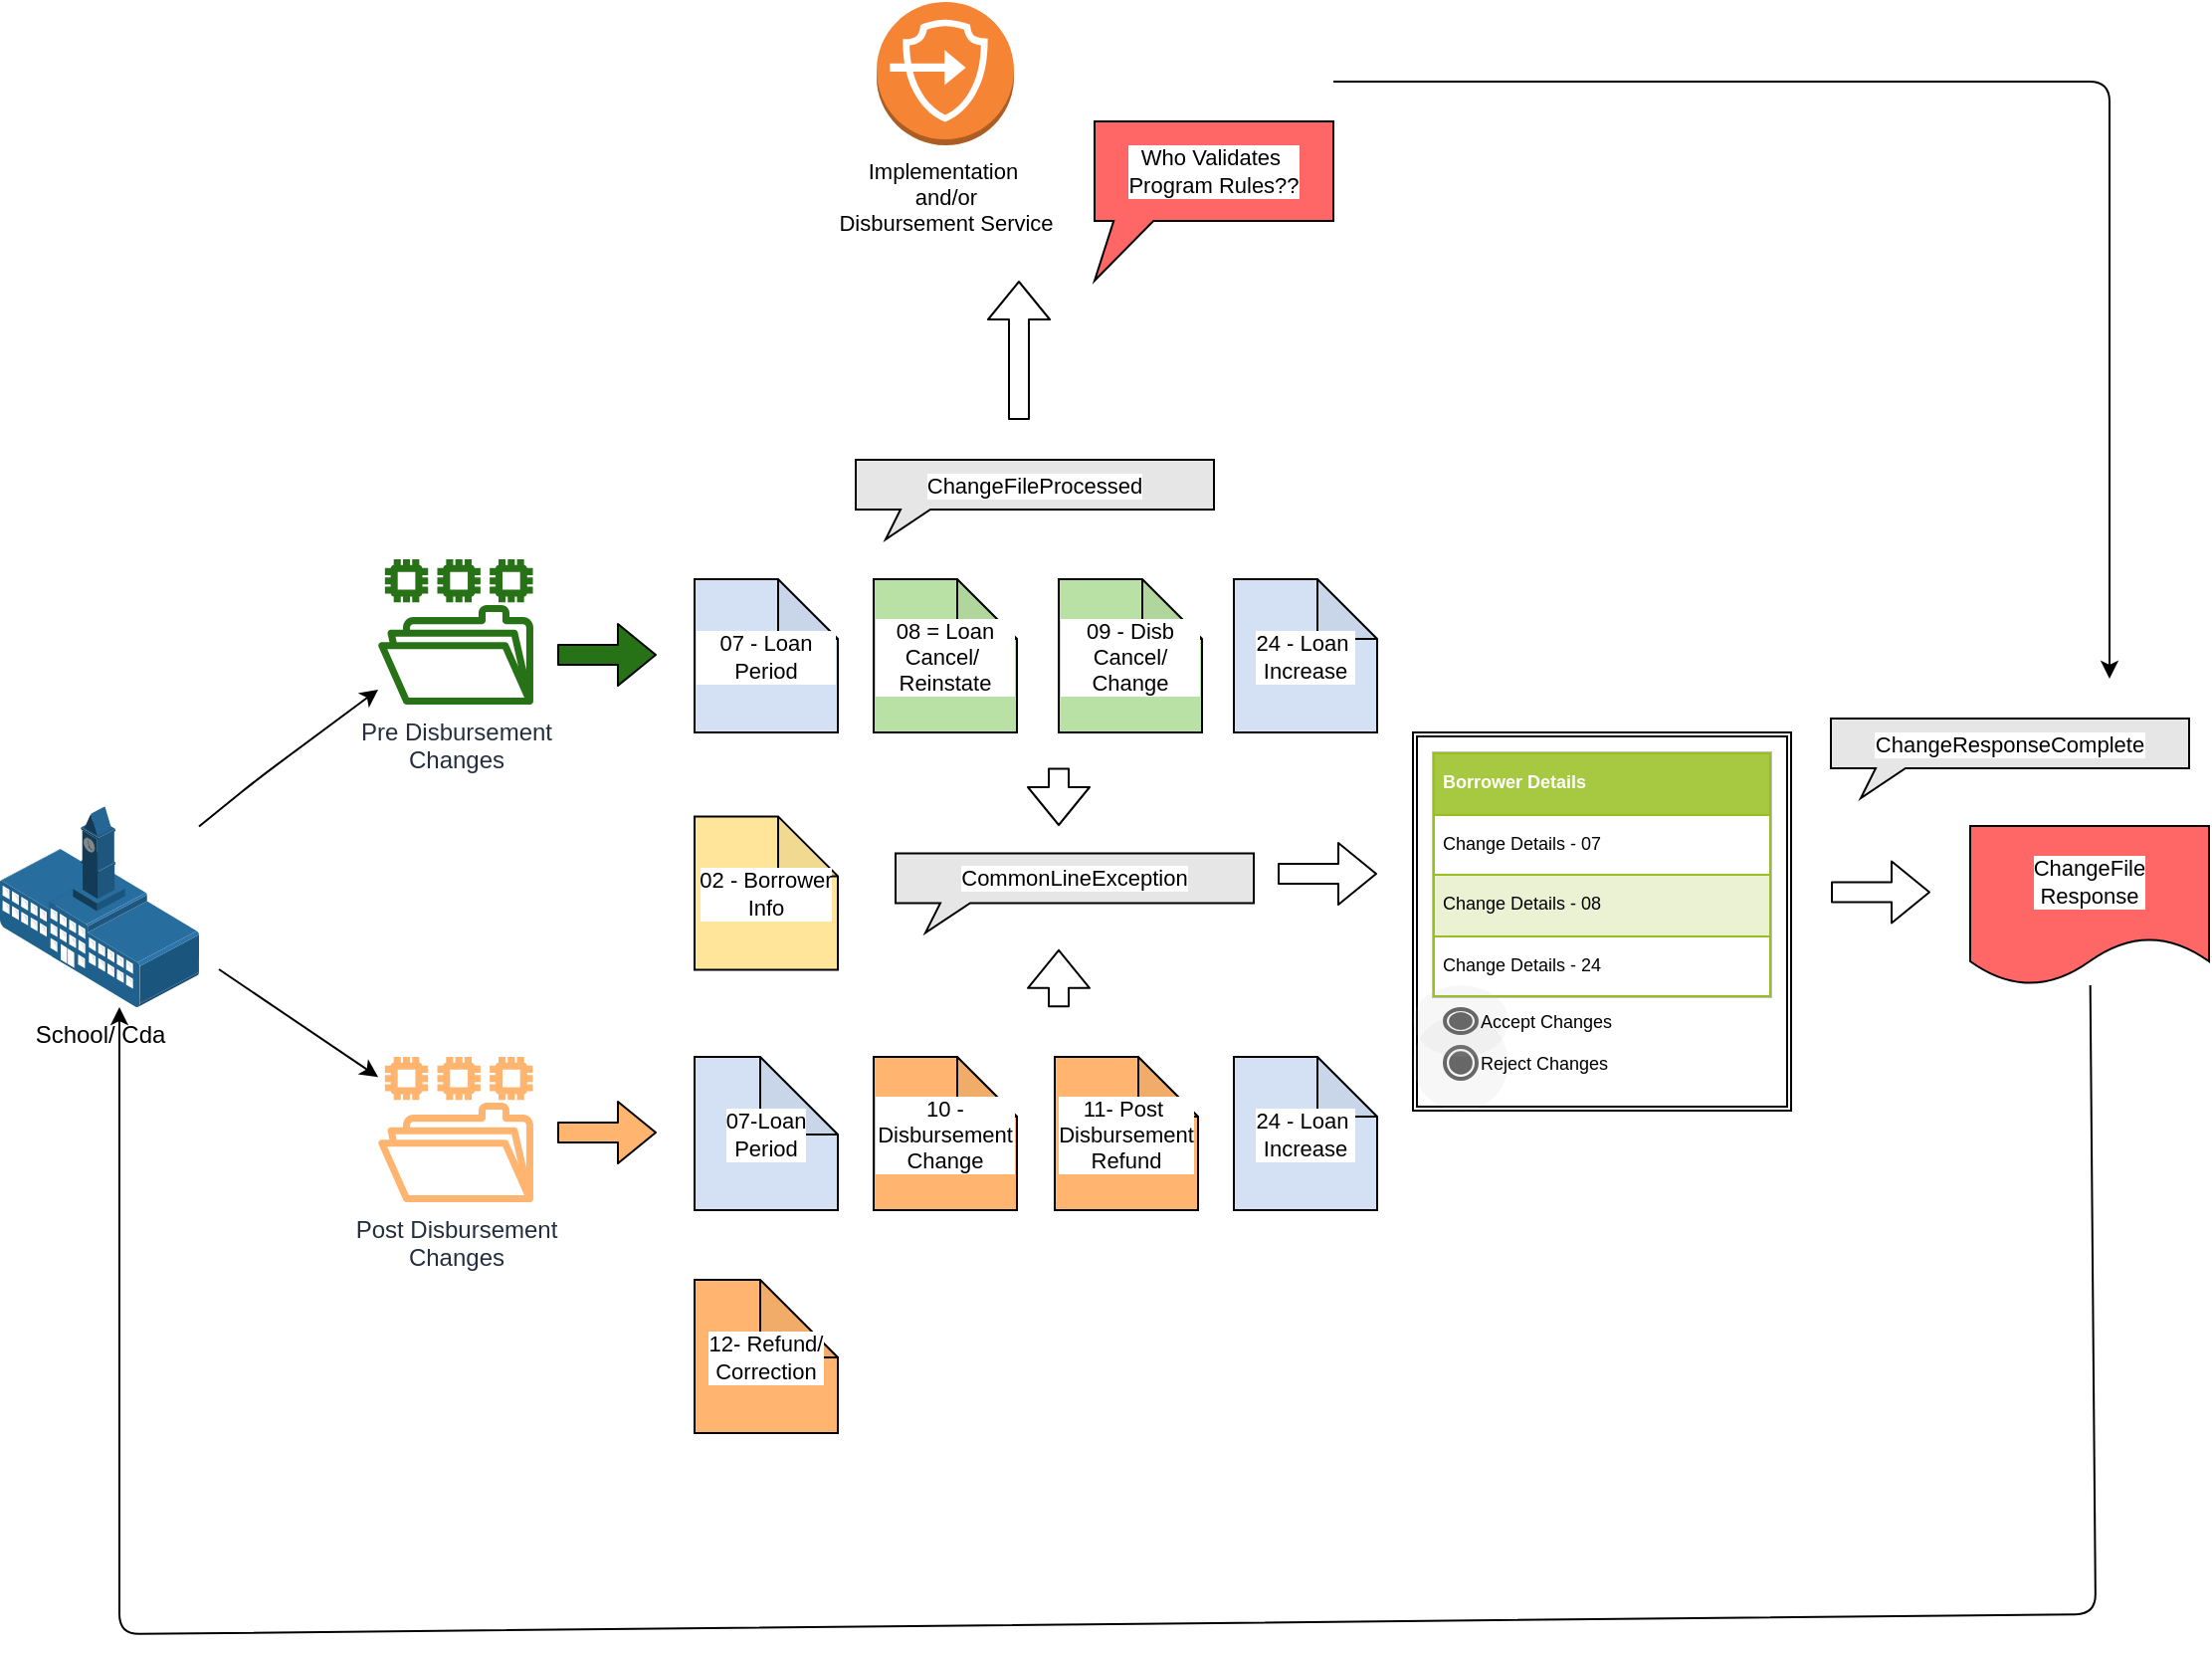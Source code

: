 <mxfile version="14.8.3" type="github">
  <diagram id="K0j5OCTELVZv-EC5O6D2" name="Page-1">
    <mxGraphModel dx="1365" dy="680" grid="1" gridSize="10" guides="1" tooltips="1" connect="1" arrows="1" fold="1" page="1" pageScale="1" pageWidth="1100" pageHeight="850" math="0" shadow="0">
      <root>
        <mxCell id="0" />
        <mxCell id="1" parent="0" />
        <mxCell id="yJGauPnEhfRK39gL0J9s-20" value="School/ Cda" style="points=[];aspect=fixed;html=1;align=center;shadow=0;dashed=0;image;image=img/lib/allied_telesis/buildings/School_Building.svg;labelBackgroundColor=white;fillColor=#FFFF99;" vertex="1" parent="1">
          <mxGeometry x="50" y="494" width="100" height="101.09" as="geometry" />
        </mxCell>
        <mxCell id="yJGauPnEhfRK39gL0J9s-29" value="07 - Loan Period" style="shape=note;whiteSpace=wrap;html=1;backgroundOutline=1;darkOpacity=0.05;labelBackgroundColor=white;fillColor=#D4E1F5;verticalAlign=middle;fontSize=11;" vertex="1" parent="1">
          <mxGeometry x="399" y="380" width="72" height="77" as="geometry" />
        </mxCell>
        <mxCell id="yJGauPnEhfRK39gL0J9s-30" value="08 = Loan Cancel/&amp;nbsp;&lt;br style=&quot;font-size: 11px;&quot;&gt;Reinstate" style="shape=note;whiteSpace=wrap;html=1;backgroundOutline=1;darkOpacity=0.05;labelBackgroundColor=white;fillColor=#B9E0A5;verticalAlign=middle;fontSize=11;" vertex="1" parent="1">
          <mxGeometry x="489" y="380" width="72" height="77" as="geometry" />
        </mxCell>
        <mxCell id="yJGauPnEhfRK39gL0J9s-31" value="09 - Disb&lt;br style=&quot;font-size: 11px;&quot;&gt;Cancel/ Change" style="shape=note;whiteSpace=wrap;html=1;backgroundOutline=1;darkOpacity=0.05;labelBackgroundColor=white;fillColor=#B9E0A5;verticalAlign=middle;fontSize=11;" vertex="1" parent="1">
          <mxGeometry x="582" y="380" width="72" height="77" as="geometry" />
        </mxCell>
        <mxCell id="yJGauPnEhfRK39gL0J9s-32" value="24 - Loan&amp;nbsp;&lt;br style=&quot;font-size: 11px;&quot;&gt;Increase" style="shape=note;whiteSpace=wrap;html=1;backgroundOutline=1;darkOpacity=0.05;labelBackgroundColor=white;fillColor=#D4E1F5;verticalAlign=middle;fontSize=11;" vertex="1" parent="1">
          <mxGeometry x="670" y="380" width="72" height="77" as="geometry" />
        </mxCell>
        <mxCell id="yJGauPnEhfRK39gL0J9s-33" value="02 - Borrower&lt;br style=&quot;font-size: 11px;&quot;&gt;Info" style="shape=note;whiteSpace=wrap;html=1;backgroundOutline=1;darkOpacity=0.05;labelBackgroundColor=white;fillColor=#FFE599;verticalAlign=middle;fontSize=11;" vertex="1" parent="1">
          <mxGeometry x="399" y="499.2" width="72" height="77" as="geometry" />
        </mxCell>
        <mxCell id="yJGauPnEhfRK39gL0J9s-34" value="07-Loan&lt;br style=&quot;font-size: 11px;&quot;&gt;Period" style="shape=note;whiteSpace=wrap;html=1;backgroundOutline=1;darkOpacity=0.05;labelBackgroundColor=white;fillColor=#D4E1F5;verticalAlign=middle;size=39;fontSize=11;" vertex="1" parent="1">
          <mxGeometry x="399" y="620" width="72" height="77" as="geometry" />
        </mxCell>
        <mxCell id="yJGauPnEhfRK39gL0J9s-35" value="10 - Disbursement&lt;br style=&quot;font-size: 11px;&quot;&gt;Change" style="shape=note;whiteSpace=wrap;html=1;backgroundOutline=1;darkOpacity=0.05;labelBackgroundColor=white;fillColor=#FFB570;verticalAlign=middle;fontSize=11;" vertex="1" parent="1">
          <mxGeometry x="489" y="620" width="72" height="77" as="geometry" />
        </mxCell>
        <mxCell id="yJGauPnEhfRK39gL0J9s-36" value="11- Post&amp;nbsp;&lt;br style=&quot;font-size: 11px;&quot;&gt;Disbursement&lt;br style=&quot;font-size: 11px;&quot;&gt;Refund" style="shape=note;whiteSpace=wrap;html=1;backgroundOutline=1;darkOpacity=0.05;labelBackgroundColor=white;fillColor=#FFB570;verticalAlign=middle;fontSize=11;" vertex="1" parent="1">
          <mxGeometry x="580" y="620" width="72" height="77" as="geometry" />
        </mxCell>
        <mxCell id="yJGauPnEhfRK39gL0J9s-38" value="12- Refund/&lt;br style=&quot;font-size: 11px;&quot;&gt;Correction" style="shape=note;whiteSpace=wrap;html=1;backgroundOutline=1;darkOpacity=0.05;labelBackgroundColor=white;fillColor=#FFB570;verticalAlign=middle;size=39;fontSize=11;" vertex="1" parent="1">
          <mxGeometry x="399" y="732" width="72" height="77" as="geometry" />
        </mxCell>
        <mxCell id="yJGauPnEhfRK39gL0J9s-39" value="24 - Loan&amp;nbsp;&lt;br style=&quot;font-size: 11px;&quot;&gt;Increase" style="shape=note;whiteSpace=wrap;html=1;backgroundOutline=1;darkOpacity=0.05;labelBackgroundColor=white;fillColor=#D4E1F5;verticalAlign=middle;fontSize=11;" vertex="1" parent="1">
          <mxGeometry x="670" y="620" width="72" height="77" as="geometry" />
        </mxCell>
        <mxCell id="yJGauPnEhfRK39gL0J9s-40" value="Pre Disbursement&lt;br&gt;Changes" style="outlineConnect=0;fontColor=#232F3E;gradientColor=none;fillColor=#277116;strokeColor=none;dashed=0;verticalLabelPosition=bottom;verticalAlign=top;align=center;html=1;fontSize=12;fontStyle=0;aspect=fixed;pointerEvents=1;shape=mxgraph.aws4.file_system;labelBackgroundColor=white;" vertex="1" parent="1">
          <mxGeometry x="240" y="370" width="78" height="73" as="geometry" />
        </mxCell>
        <mxCell id="yJGauPnEhfRK39gL0J9s-41" value="Post Disbursement&lt;br&gt;Changes" style="outlineConnect=0;fontColor=#232F3E;gradientColor=none;fillColor=#FFB570;strokeColor=none;dashed=0;verticalLabelPosition=bottom;verticalAlign=top;align=center;html=1;fontSize=12;fontStyle=0;aspect=fixed;pointerEvents=1;shape=mxgraph.aws4.file_system;labelBackgroundColor=white;" vertex="1" parent="1">
          <mxGeometry x="240" y="620" width="78" height="73" as="geometry" />
        </mxCell>
        <mxCell id="yJGauPnEhfRK39gL0J9s-43" value="" style="endArrow=classic;html=1;fontSize=11;" edge="1" parent="1" source="yJGauPnEhfRK39gL0J9s-20" target="yJGauPnEhfRK39gL0J9s-40">
          <mxGeometry width="50" height="50" relative="1" as="geometry">
            <mxPoint x="170" y="500" as="sourcePoint" />
            <mxPoint x="230" y="490" as="targetPoint" />
            <Array as="points">
              <mxPoint x="180" y="480" />
            </Array>
          </mxGeometry>
        </mxCell>
        <mxCell id="yJGauPnEhfRK39gL0J9s-44" value="" style="endArrow=classic;html=1;fontSize=11;" edge="1" parent="1" target="yJGauPnEhfRK39gL0J9s-41">
          <mxGeometry width="50" height="50" relative="1" as="geometry">
            <mxPoint x="160" y="576" as="sourcePoint" />
            <mxPoint x="210" y="660" as="targetPoint" />
          </mxGeometry>
        </mxCell>
        <mxCell id="yJGauPnEhfRK39gL0J9s-47" value="ChangeFileProcessed" style="whiteSpace=wrap;html=1;shape=mxgraph.basic.rectCallout;dx=30;dy=15;boundedLbl=1;labelBackgroundColor=white;fontSize=11;fillColor=#E6E6E6;verticalAlign=middle;" vertex="1" parent="1">
          <mxGeometry x="480" y="320" width="180" height="40" as="geometry" />
        </mxCell>
        <mxCell id="yJGauPnEhfRK39gL0J9s-48" value="" style="shape=flexArrow;endArrow=classic;html=1;fontSize=11;" edge="1" parent="1">
          <mxGeometry width="50" height="50" relative="1" as="geometry">
            <mxPoint x="562" y="300" as="sourcePoint" />
            <mxPoint x="562" y="230" as="targetPoint" />
          </mxGeometry>
        </mxCell>
        <mxCell id="yJGauPnEhfRK39gL0J9s-49" value="Who Validates&amp;nbsp;&lt;br&gt;Program Rules??" style="shape=callout;whiteSpace=wrap;html=1;perimeter=calloutPerimeter;labelBackgroundColor=white;fontSize=11;fillColor=#FF6666;verticalAlign=middle;size=30;position=0.08;position2=0;" vertex="1" parent="1">
          <mxGeometry x="600" y="150" width="120" height="80" as="geometry" />
        </mxCell>
        <mxCell id="yJGauPnEhfRK39gL0J9s-51" value="Implementation&amp;nbsp;&lt;br&gt;and/or&lt;br&gt;Disbursement Service" style="outlineConnect=0;dashed=0;verticalLabelPosition=bottom;verticalAlign=top;align=center;html=1;shape=mxgraph.aws3.endpoints;fillColor=#F58534;gradientColor=none;labelBackgroundColor=white;fontSize=11;" vertex="1" parent="1">
          <mxGeometry x="490.5" y="90" width="69" height="72" as="geometry" />
        </mxCell>
        <mxCell id="yJGauPnEhfRK39gL0J9s-52" value="CommonLineException" style="whiteSpace=wrap;html=1;shape=mxgraph.basic.rectCallout;dx=30;dy=15;boundedLbl=1;labelBackgroundColor=white;fontSize=11;fillColor=#E6E6E6;verticalAlign=middle;" vertex="1" parent="1">
          <mxGeometry x="500" y="517.7" width="180" height="40" as="geometry" />
        </mxCell>
        <mxCell id="yJGauPnEhfRK39gL0J9s-53" value="ChangeFile&lt;br&gt;Response" style="shape=document;whiteSpace=wrap;html=1;boundedLbl=1;labelBackgroundColor=white;fontSize=11;fillColor=#FF6666;verticalAlign=middle;" vertex="1" parent="1">
          <mxGeometry x="1040" y="504.0" width="120" height="80" as="geometry" />
        </mxCell>
        <mxCell id="yJGauPnEhfRK39gL0J9s-55" value="" style="endArrow=classic;html=1;fontSize=11;" edge="1" parent="1" source="yJGauPnEhfRK39gL0J9s-53">
          <mxGeometry width="50" height="50" relative="1" as="geometry">
            <mxPoint x="740" y="950" as="sourcePoint" />
            <mxPoint x="110" y="595" as="targetPoint" />
            <Array as="points">
              <mxPoint x="1103" y="900" />
              <mxPoint x="110" y="910" />
            </Array>
          </mxGeometry>
        </mxCell>
        <mxCell id="yJGauPnEhfRK39gL0J9s-66" value="" style="shape=ext;double=1;whiteSpace=wrap;html=1;aspect=fixed;labelBackgroundColor=white;fontSize=11;fillColor=#FFFFFF;verticalAlign=middle;" vertex="1" parent="1">
          <mxGeometry x="760" y="457" width="190" height="190" as="geometry" />
        </mxCell>
        <mxCell id="yJGauPnEhfRK39gL0J9s-62" value="" style="shape=ellipse;labelPosition=right;align=left;strokeColor=none;fillColor=#B0B0B0;opacity=10;labelBackgroundColor=white;fontSize=9;html=1;" vertex="1" parent="1">
          <mxGeometry x="760" y="599" width="48" height="48" as="geometry" />
        </mxCell>
        <mxCell id="yJGauPnEhfRK39gL0J9s-63" value="Reject Changes" style="dashed=0;labelPosition=right;align=left;shape=mxgraph.gmdl.radiobutton;strokeColor=#676767;fillColor=#676767;strokeWidth=2;fontSize=9;" vertex="1" parent="yJGauPnEhfRK39gL0J9s-62">
          <mxGeometry x="16" y="16" width="16" height="16" as="geometry" />
        </mxCell>
        <mxCell id="yJGauPnEhfRK39gL0J9s-65" value="&lt;table border=&quot;1&quot; width=&quot;100%&quot; cellpadding=&quot;4&quot; style=&quot;width: 100% ; height: 100% ; border-collapse: collapse ; font-size: 9px&quot;&gt;&lt;tbody style=&quot;font-size: 9px&quot;&gt;&lt;tr style=&quot;background-color: rgb(167 , 201 , 66) ; color: rgb(255 , 255 , 255) ; border: 1px solid rgb(152 , 191 , 33) ; font-size: 9px&quot;&gt;&lt;th align=&quot;left&quot; style=&quot;font-size: 9px&quot;&gt;Borrower Details&lt;/th&gt;&lt;/tr&gt;&lt;tr style=&quot;border: 1px solid rgb(152 , 191 , 33) ; font-size: 9px&quot;&gt;&lt;td style=&quot;font-size: 9px&quot;&gt;Change Details - 07&lt;/td&gt;&lt;/tr&gt;&lt;tr style=&quot;background-color: rgb(234 , 242 , 211) ; border: 1px solid rgb(152 , 191 , 33) ; font-size: 9px&quot;&gt;&lt;td style=&quot;font-size: 9px&quot;&gt;Change Details - 08&lt;/td&gt;&lt;/tr&gt;&lt;tr style=&quot;border: 1px solid rgb(152 , 191 , 33) ; font-size: 9px&quot;&gt;&lt;td style=&quot;font-size: 9px&quot;&gt;Change Details - 24&lt;/td&gt;&lt;/tr&gt;&lt;/tbody&gt;&lt;/table&gt;" style="text;html=1;strokeColor=#c0c0c0;fillColor=#ffffff;overflow=fill;rounded=0;labelBackgroundColor=white;fontSize=9;verticalAlign=middle;" vertex="1" parent="1">
          <mxGeometry x="770" y="467" width="170" height="123" as="geometry" />
        </mxCell>
        <mxCell id="yJGauPnEhfRK39gL0J9s-60" value="" style="shape=ellipse;labelPosition=right;align=left;strokeColor=none;fillColor=#B0B0B0;opacity=10;labelBackgroundColor=white;fontSize=9;html=1;" vertex="1" parent="1">
          <mxGeometry x="760" y="584" width="48" height="36" as="geometry" />
        </mxCell>
        <mxCell id="yJGauPnEhfRK39gL0J9s-61" value="Accept Changes" style="dashed=0;labelPosition=right;align=left;shape=mxgraph.gmdl.radiobutton;strokeColor=#676767;fillColor=#676767;strokeWidth=2;fontSize=9;" vertex="1" parent="yJGauPnEhfRK39gL0J9s-60">
          <mxGeometry x="16" y="12.0" width="16" height="12.0" as="geometry" />
        </mxCell>
        <mxCell id="yJGauPnEhfRK39gL0J9s-70" value="" style="shape=flexArrow;endArrow=classic;html=1;fontSize=11;" edge="1" parent="1">
          <mxGeometry width="50" height="50" relative="1" as="geometry">
            <mxPoint x="692" y="528" as="sourcePoint" />
            <mxPoint x="742" y="528" as="targetPoint" />
          </mxGeometry>
        </mxCell>
        <mxCell id="yJGauPnEhfRK39gL0J9s-71" value="" style="shape=flexArrow;endArrow=classic;html=1;fontSize=11;" edge="1" parent="1">
          <mxGeometry width="50" height="50" relative="1" as="geometry">
            <mxPoint x="970" y="537.2" as="sourcePoint" />
            <mxPoint x="1020" y="537.2" as="targetPoint" />
          </mxGeometry>
        </mxCell>
        <mxCell id="yJGauPnEhfRK39gL0J9s-72" value="ChangeResponseComplete" style="whiteSpace=wrap;html=1;shape=mxgraph.basic.rectCallout;dx=30;dy=15;boundedLbl=1;labelBackgroundColor=white;fontSize=11;fillColor=#E6E6E6;verticalAlign=middle;" vertex="1" parent="1">
          <mxGeometry x="970" y="450" width="180" height="40" as="geometry" />
        </mxCell>
        <mxCell id="yJGauPnEhfRK39gL0J9s-73" value="" style="edgeStyle=segmentEdgeStyle;endArrow=classic;html=1;fontSize=9;" edge="1" parent="1">
          <mxGeometry width="50" height="50" relative="1" as="geometry">
            <mxPoint x="720" y="130" as="sourcePoint" />
            <mxPoint x="1110" y="430" as="targetPoint" />
          </mxGeometry>
        </mxCell>
        <mxCell id="yJGauPnEhfRK39gL0J9s-74" value="" style="shape=flexArrow;endArrow=classic;html=1;fontSize=11;fillColor=#277116;" edge="1" parent="1">
          <mxGeometry width="50" height="50" relative="1" as="geometry">
            <mxPoint x="330" y="418" as="sourcePoint" />
            <mxPoint x="380" y="418" as="targetPoint" />
          </mxGeometry>
        </mxCell>
        <mxCell id="yJGauPnEhfRK39gL0J9s-75" value="" style="shape=flexArrow;endArrow=classic;html=1;fontSize=11;fillColor=#FFB570;" edge="1" parent="1">
          <mxGeometry width="50" height="50" relative="1" as="geometry">
            <mxPoint x="330" y="658" as="sourcePoint" />
            <mxPoint x="380" y="658" as="targetPoint" />
          </mxGeometry>
        </mxCell>
        <mxCell id="yJGauPnEhfRK39gL0J9s-78" value="" style="shape=flexArrow;endArrow=classic;html=1;fontSize=11;" edge="1" parent="1">
          <mxGeometry width="50" height="50" relative="1" as="geometry">
            <mxPoint x="582" y="474.8" as="sourcePoint" />
            <mxPoint x="582" y="504" as="targetPoint" />
          </mxGeometry>
        </mxCell>
        <mxCell id="yJGauPnEhfRK39gL0J9s-79" value="" style="shape=flexArrow;endArrow=classic;html=1;fontSize=11;" edge="1" parent="1">
          <mxGeometry width="50" height="50" relative="1" as="geometry">
            <mxPoint x="582" y="595.09" as="sourcePoint" />
            <mxPoint x="582" y="565.89" as="targetPoint" />
          </mxGeometry>
        </mxCell>
      </root>
    </mxGraphModel>
  </diagram>
</mxfile>
